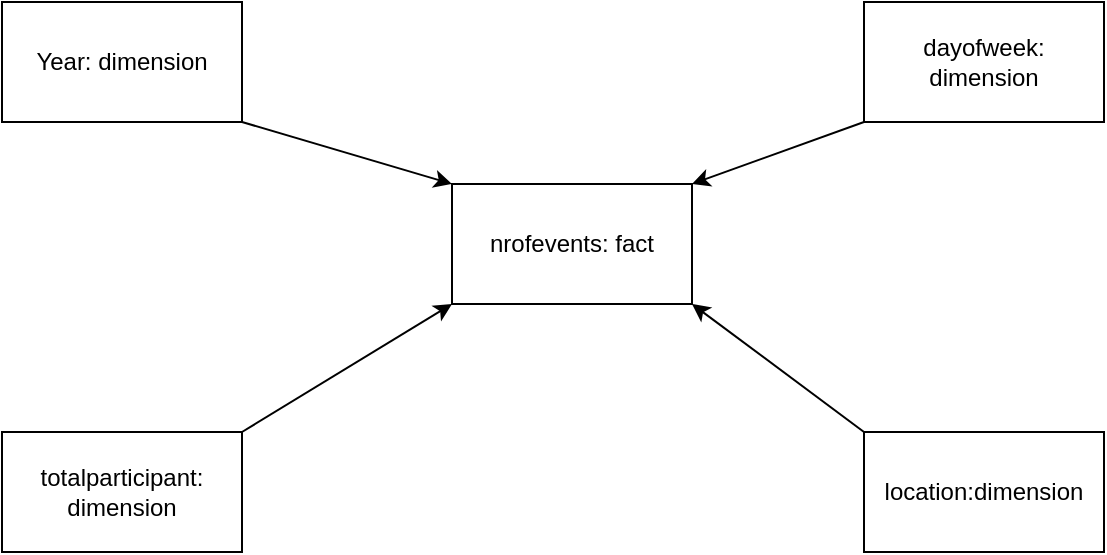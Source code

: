 <mxfile version="12.7.0"><diagram id="u4HrdjWW8BfcWirtX4PW" name="Page-1"><mxGraphModel dx="1088" dy="600" grid="0" gridSize="10" guides="1" tooltips="1" connect="1" arrows="1" fold="1" page="1" pageScale="1" pageWidth="827" pageHeight="1169" math="0" shadow="0"><root><mxCell id="0"/><mxCell id="1" parent="0"/><mxCell id="wC4JGghHFx3r19qt0JRo-11" value="Year: dimension" style="rounded=0;whiteSpace=wrap;html=1;" vertex="1" parent="1"><mxGeometry x="166" y="278" width="120" height="60" as="geometry"/></mxCell><mxCell id="wC4JGghHFx3r19qt0JRo-12" value="dayofweek: dimension" style="rounded=0;whiteSpace=wrap;html=1;" vertex="1" parent="1"><mxGeometry x="597" y="278" width="120" height="60" as="geometry"/></mxCell><mxCell id="wC4JGghHFx3r19qt0JRo-13" value="totalparticipant: dimension" style="rounded=0;whiteSpace=wrap;html=1;" vertex="1" parent="1"><mxGeometry x="166" y="493" width="120" height="60" as="geometry"/></mxCell><mxCell id="wC4JGghHFx3r19qt0JRo-14" value="location:dimension" style="rounded=0;whiteSpace=wrap;html=1;" vertex="1" parent="1"><mxGeometry x="597" y="493" width="120" height="60" as="geometry"/></mxCell><mxCell id="wC4JGghHFx3r19qt0JRo-15" value="nrofevents: fact" style="rounded=0;whiteSpace=wrap;html=1;" vertex="1" parent="1"><mxGeometry x="391" y="369" width="120" height="60" as="geometry"/></mxCell><mxCell id="wC4JGghHFx3r19qt0JRo-17" value="" style="endArrow=classic;html=1;entryX=0;entryY=0;entryDx=0;entryDy=0;exitX=1;exitY=1;exitDx=0;exitDy=0;" edge="1" parent="1" source="wC4JGghHFx3r19qt0JRo-11" target="wC4JGghHFx3r19qt0JRo-15"><mxGeometry width="50" height="50" relative="1" as="geometry"><mxPoint x="266" y="318" as="sourcePoint"/><mxPoint x="342" y="285" as="targetPoint"/><Array as="points"/></mxGeometry></mxCell><mxCell id="wC4JGghHFx3r19qt0JRo-18" value="" style="endArrow=classic;html=1;entryX=0;entryY=1;entryDx=0;entryDy=0;exitX=1;exitY=0;exitDx=0;exitDy=0;" edge="1" parent="1" source="wC4JGghHFx3r19qt0JRo-13" target="wC4JGghHFx3r19qt0JRo-15"><mxGeometry width="50" height="50" relative="1" as="geometry"><mxPoint x="177" y="515" as="sourcePoint"/><mxPoint x="434" y="492" as="targetPoint"/><Array as="points"/></mxGeometry></mxCell><mxCell id="wC4JGghHFx3r19qt0JRo-19" value="" style="endArrow=classic;html=1;exitX=0;exitY=1;exitDx=0;exitDy=0;entryX=1;entryY=0;entryDx=0;entryDy=0;" edge="1" parent="1" source="wC4JGghHFx3r19qt0JRo-12" target="wC4JGghHFx3r19qt0JRo-15"><mxGeometry width="50" height="50" relative="1" as="geometry"><mxPoint x="592" y="334" as="sourcePoint"/><mxPoint x="642" y="308" as="targetPoint"/></mxGeometry></mxCell><mxCell id="wC4JGghHFx3r19qt0JRo-20" value="" style="endArrow=classic;html=1;exitX=0;exitY=0;exitDx=0;exitDy=0;entryX=1;entryY=1;entryDx=0;entryDy=0;" edge="1" parent="1" source="wC4JGghHFx3r19qt0JRo-14" target="wC4JGghHFx3r19qt0JRo-15"><mxGeometry width="50" height="50" relative="1" as="geometry"><mxPoint x="621" y="440" as="sourcePoint"/><mxPoint x="671" y="390" as="targetPoint"/></mxGeometry></mxCell></root></mxGraphModel></diagram></mxfile>